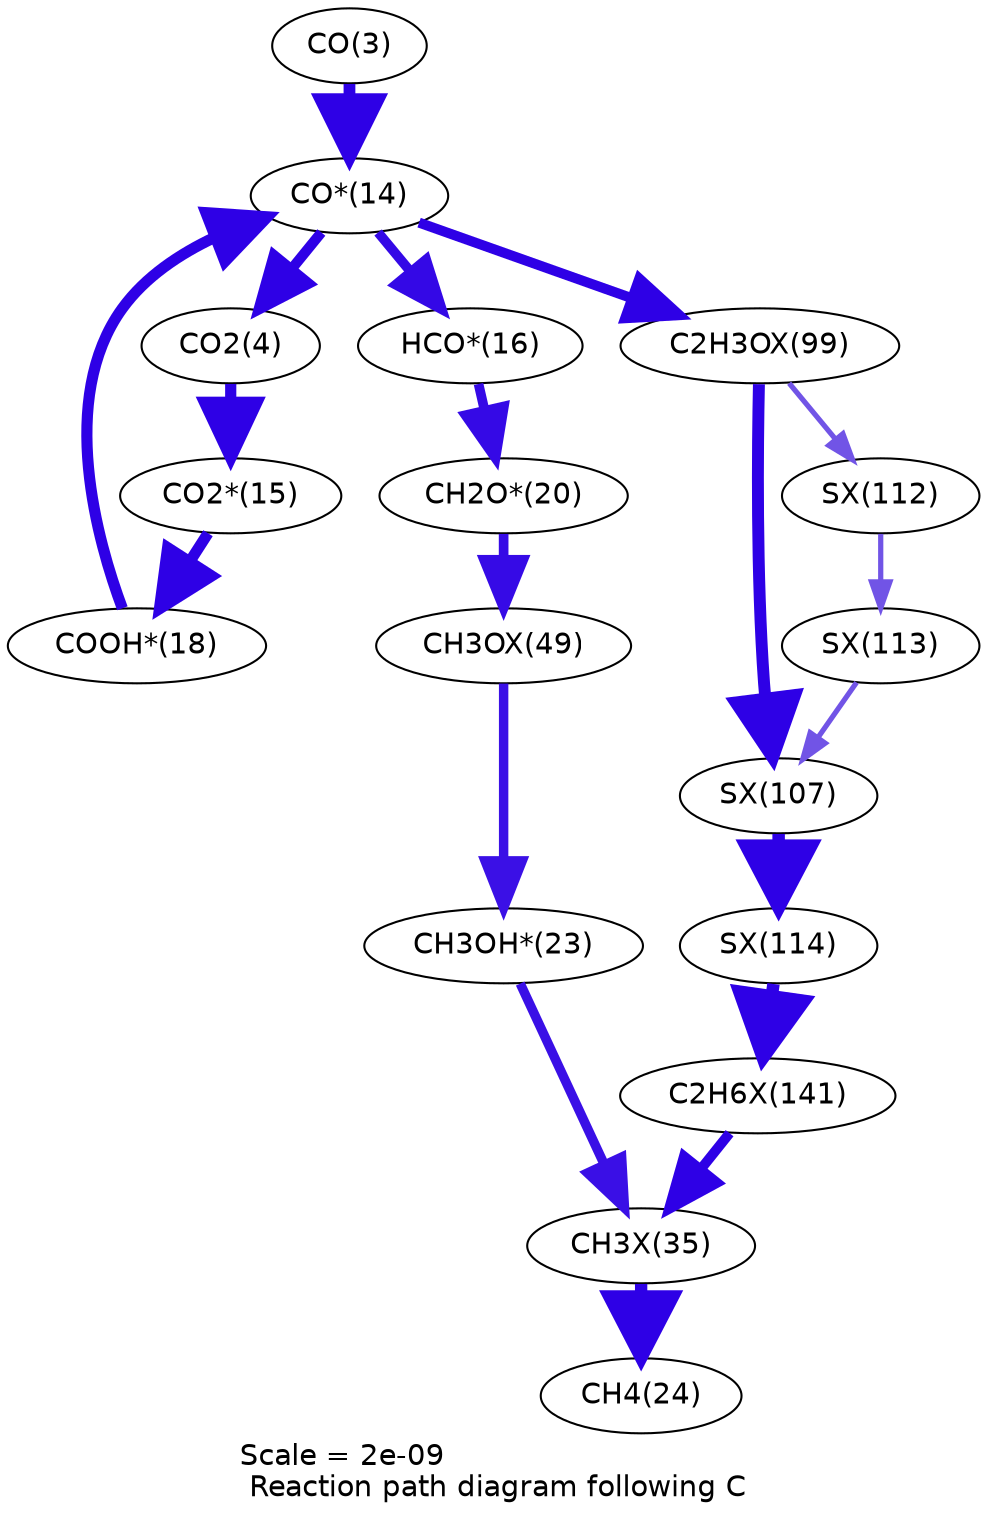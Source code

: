 digraph reaction_paths {
center=1;
s3 -> s20[fontname="Helvetica", penwidth=5.65, arrowsize=2.83, color="0.7, 1.32, 0.9"
];
s20 -> s4[fontname="Helvetica", penwidth=4.97, arrowsize=2.48, color="0.7, 1.05, 0.9"
];
s20 -> s22[fontname="Helvetica", penwidth=4.66, arrowsize=2.33, color="0.7, 0.964, 0.9"
];
s24 -> s20[fontname="Helvetica", penwidth=5.36, arrowsize=2.68, color="0.7, 1.19, 0.9"
];
s20 -> s35[fontname="Helvetica", penwidth=4.81, arrowsize=2.4, color="0.7, 1, 0.9"
];
s4 -> s21[fontname="Helvetica", penwidth=5.37, arrowsize=2.68, color="0.7, 1.19, 0.9"
];
s21 -> s24[fontname="Helvetica", penwidth=5.36, arrowsize=2.68, color="0.7, 1.19, 0.9"
];
s22 -> s26[fontname="Helvetica", penwidth=4.65, arrowsize=2.33, color="0.7, 0.96, 0.9"
];
s26 -> s32[fontname="Helvetica", penwidth=4.64, arrowsize=2.32, color="0.7, 0.956, 0.9"
];
s32 -> s29[fontname="Helvetica", penwidth=4.52, arrowsize=2.26, color="0.7, 0.928, 0.9"
];
s29 -> s30[fontname="Helvetica", penwidth=4.55, arrowsize=2.27, color="0.7, 0.933, 0.9"
];
s35 -> s38[fontname="Helvetica", penwidth=2.51, arrowsize=1.26, color="0.7, 0.634, 0.9"
];
s35 -> s37[fontname="Helvetica", penwidth=5.73, arrowsize=2.87, color="0.7, 1.36, 0.9"
];
s38 -> s39[fontname="Helvetica", penwidth=2.51, arrowsize=1.26, color="0.7, 0.634, 0.9"
];
s30 -> s10[fontname="Helvetica", penwidth=5.92, arrowsize=2.96, color="0.7, 1.45, 0.9"
];
s44 -> s30[fontname="Helvetica", penwidth=4.81, arrowsize=2.41, color="0.7, 1, 0.9"
];
s39 -> s37[fontname="Helvetica", penwidth=2.51, arrowsize=1.26, color="0.7, 0.634, 0.9"
];
s37 -> s40[fontname="Helvetica", penwidth=6, arrowsize=3, color="0.7, 1.5, 0.9"
];
s40 -> s44[fontname="Helvetica", penwidth=6, arrowsize=3, color="0.7, 1.5, 0.9"
];
s3 [ fontname="Helvetica", label="CO(3)"];
s4 [ fontname="Helvetica", label="CO2(4)"];
s10 [ fontname="Helvetica", label="CH4(24)"];
s20 [ fontname="Helvetica", label="CO*(14)"];
s21 [ fontname="Helvetica", label="CO2*(15)"];
s22 [ fontname="Helvetica", label="HCO*(16)"];
s24 [ fontname="Helvetica", label="COOH*(18)"];
s26 [ fontname="Helvetica", label="CH2O*(20)"];
s29 [ fontname="Helvetica", label="CH3OH*(23)"];
s30 [ fontname="Helvetica", label="CH3X(35)"];
s32 [ fontname="Helvetica", label="CH3OX(49)"];
s35 [ fontname="Helvetica", label="C2H3OX(99)"];
s37 [ fontname="Helvetica", label="SX(107)"];
s38 [ fontname="Helvetica", label="SX(112)"];
s39 [ fontname="Helvetica", label="SX(113)"];
s40 [ fontname="Helvetica", label="SX(114)"];
s44 [ fontname="Helvetica", label="C2H6X(141)"];
 label = "Scale = 2e-09\l Reaction path diagram following C";
 fontname = "Helvetica";
}
